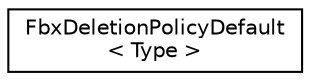 digraph "クラス階層図"
{
  edge [fontname="Helvetica",fontsize="10",labelfontname="Helvetica",labelfontsize="10"];
  node [fontname="Helvetica",fontsize="10",shape=record];
  rankdir="LR";
  Node0 [label="FbxDeletionPolicyDefault\l\< Type \>",height=0.2,width=0.4,color="black", fillcolor="white", style="filled",URL="$class_fbx_deletion_policy_default.html",tooltip="Deletion policy for pointer template classes that uses the delete operator. "];
}
